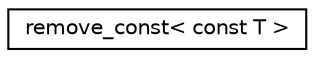 digraph "Graphical Class Hierarchy"
{
  edge [fontname="Helvetica",fontsize="10",labelfontname="Helvetica",labelfontsize="10"];
  node [fontname="Helvetica",fontsize="10",shape=record];
  rankdir="LR";
  Node1 [label="remove_const\< const T \>",height=0.2,width=0.4,color="black", fillcolor="white", style="filled",URL="$structremove__const_3_01const_01T_01_4.html"];
}
